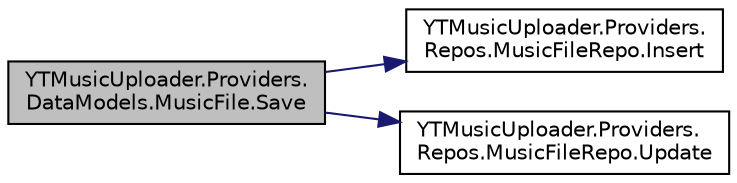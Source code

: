digraph "YTMusicUploader.Providers.DataModels.MusicFile.Save"
{
 // LATEX_PDF_SIZE
  edge [fontname="Helvetica",fontsize="10",labelfontname="Helvetica",labelfontsize="10"];
  node [fontname="Helvetica",fontsize="10",shape=record];
  rankdir="LR";
  Node1 [label="YTMusicUploader.Providers.\lDataModels.MusicFile.Save",height=0.2,width=0.4,color="black", fillcolor="grey75", style="filled", fontcolor="black",tooltip="Insert or update the database"];
  Node1 -> Node2 [color="midnightblue",fontsize="10",style="solid"];
  Node2 [label="YTMusicUploader.Providers.\lRepos.MusicFileRepo.Insert",height=0.2,width=0.4,color="black", fillcolor="white", style="filled",URL="$d1/d9d/class_y_t_music_uploader_1_1_providers_1_1_repos_1_1_music_file_repo.html#a2157133d88ff435ce8873f4b4aa369f1",tooltip="Inserts a Music File entry into the database. If the entry already exists, but is flagged as 'removed..."];
  Node1 -> Node3 [color="midnightblue",fontsize="10",style="solid"];
  Node3 [label="YTMusicUploader.Providers.\lRepos.MusicFileRepo.Update",height=0.2,width=0.4,color="black", fillcolor="white", style="filled",URL="$d1/d9d/class_y_t_music_uploader_1_1_providers_1_1_repos_1_1_music_file_repo.html#a30164946b3b505acdde6df9cd2393015",tooltip="Updates the Music File entry in the database with the fields of the given MusicFile object"];
}
